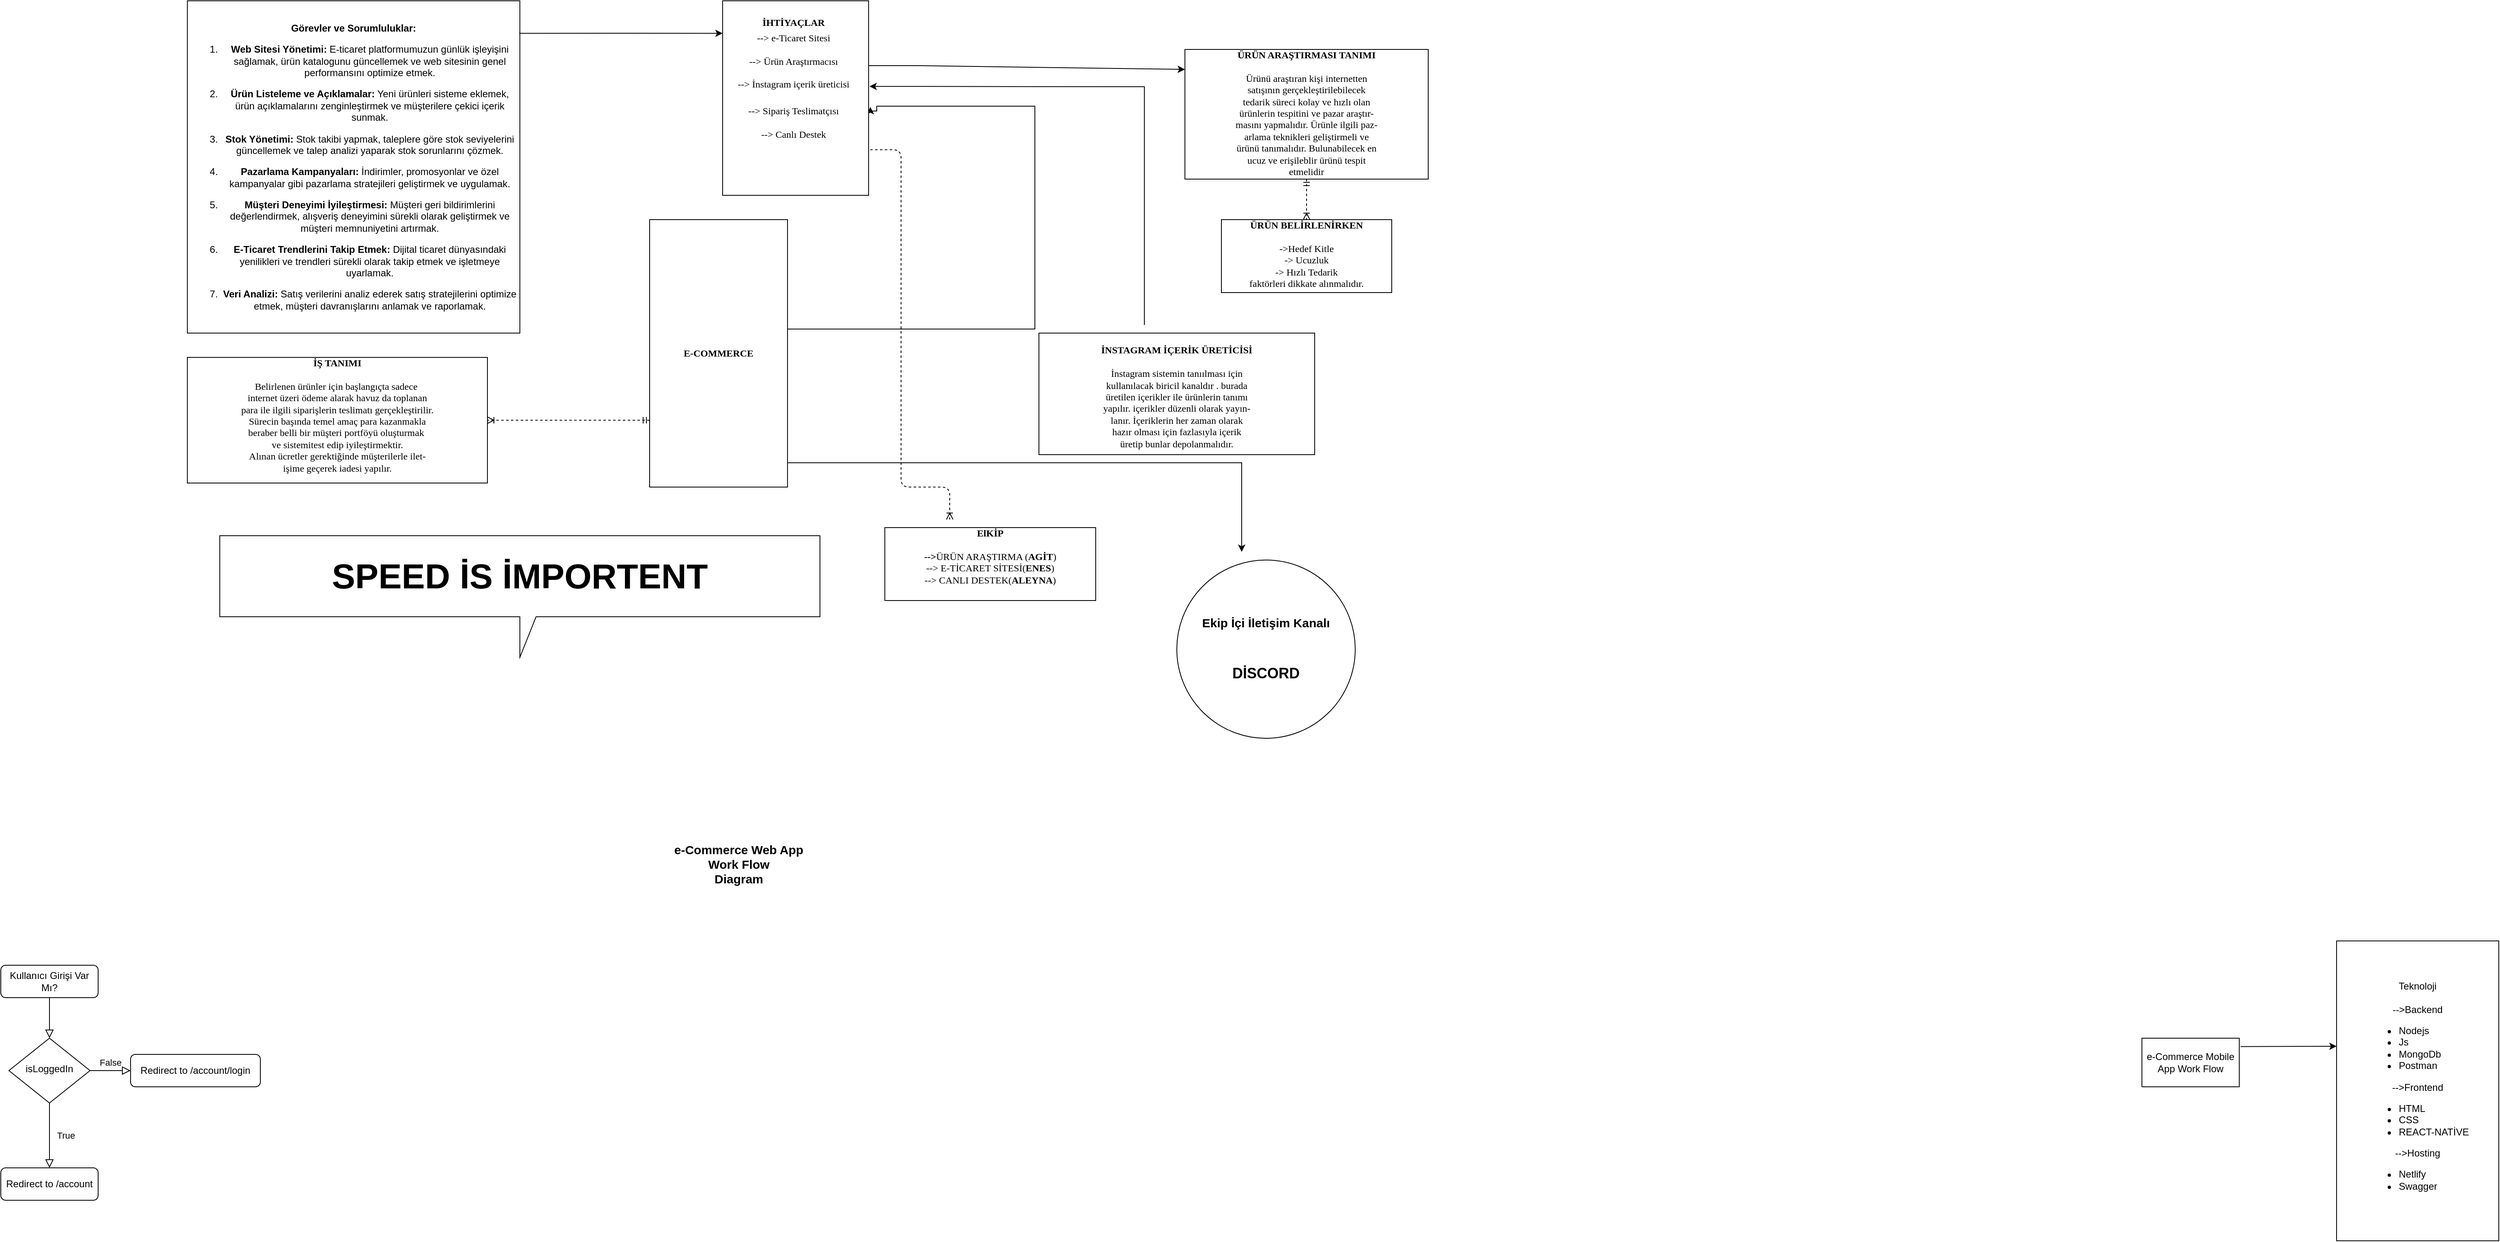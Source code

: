 <mxfile version="22.1.5" type="github">
  <diagram name="Page-1" id="2ca16b54-16f6-2749-3443-fa8db7711227">
    <mxGraphModel dx="2449" dy="2209" grid="1" gridSize="10" guides="1" tooltips="1" connect="1" arrows="1" fold="1" page="1" pageScale="1" pageWidth="1100" pageHeight="850" background="none" math="0" shadow="0">
      <root>
        <mxCell id="0" />
        <mxCell id="1" parent="0" />
        <mxCell id="2ed32ef02a7f4228-20" style="edgeStyle=orthogonalEdgeStyle;html=1;dashed=1;labelBackgroundColor=none;startArrow=ERmandOne;endArrow=ERoneToMany;fontFamily=Verdana;fontSize=12;align=left;" parent="1" source="2ed32ef02a7f4228-2" target="2ed32ef02a7f4228-11" edge="1">
          <mxGeometry relative="1" as="geometry" />
        </mxCell>
        <mxCell id="2ed32ef02a7f4228-2" value="&lt;div align=&quot;center&quot;&gt;&lt;b&gt;ÜRÜN ARAŞTIRMASI TANIMI&lt;/b&gt;&lt;/div&gt;&lt;div align=&quot;center&quot;&gt;&lt;br&gt;&lt;/div&gt;&lt;div align=&quot;center&quot;&gt;Ürünü araştıran kişi internetten &lt;br&gt;&lt;/div&gt;&lt;div align=&quot;center&quot;&gt;satışının gerçekleştirilebilecek &lt;br&gt;&lt;/div&gt;&lt;div align=&quot;center&quot;&gt;tedarik süreci kolay ve hızlı olan &lt;br&gt;&lt;/div&gt;&lt;div align=&quot;center&quot;&gt;ürünlerin tespitini ve pazar araştır-&lt;/div&gt;&lt;div align=&quot;center&quot;&gt;masını yapmalıdır. Ürünle ilgili paz-&lt;/div&gt;&lt;div align=&quot;center&quot;&gt;arlama teknikleri geliştirmeli ve &lt;br&gt;&lt;/div&gt;&lt;div align=&quot;center&quot;&gt;ürünü tanımalıdır. Bulunabilecek en &lt;br&gt;&lt;/div&gt;&lt;div align=&quot;center&quot;&gt;ucuz ve erişileblir ürünü tespit &lt;br&gt;&lt;/div&gt;&lt;div align=&quot;center&quot;&gt;etmelidir&lt;br&gt;&lt;/div&gt;&lt;div align=&quot;center&quot;&gt;&lt;b&gt;&lt;br&gt;&lt;/b&gt;&lt;/div&gt;" style="verticalAlign=top;align=center;overflow=fill;html=1;rounded=0;shadow=0;comic=0;labelBackgroundColor=none;strokeWidth=1;fontFamily=Verdana;fontSize=12" parent="1" vertex="1">
          <mxGeometry x="450" y="100" width="300" height="160" as="geometry" />
        </mxCell>
        <mxCell id="2ed32ef02a7f4228-22" style="edgeStyle=orthogonalEdgeStyle;html=1;exitX=0;exitY=0.75;entryX=1;entryY=0.5;dashed=1;labelBackgroundColor=none;startArrow=ERmandOne;endArrow=ERoneToMany;fontFamily=Verdana;fontSize=12;align=left;entryDx=0;entryDy=0;" parent="1" source="2ed32ef02a7f4228-8" target="i9xBxG8gcvza3OIVQHfW-5" edge="1">
          <mxGeometry relative="1" as="geometry">
            <mxPoint x="290" y="585" as="targetPoint" />
          </mxGeometry>
        </mxCell>
        <mxCell id="2ed32ef02a7f4228-6" value="&lt;div align=&quot;center&quot;&gt;&lt;b&gt;&lt;br&gt;&lt;/b&gt;&lt;/div&gt;&lt;div align=&quot;center&quot;&gt;&lt;b&gt;İNSTAGRAM İÇERİK ÜRETİCİSİ&lt;/b&gt;&lt;/div&gt;&lt;div align=&quot;center&quot;&gt;&lt;br&gt;&lt;/div&gt;&lt;div align=&quot;center&quot;&gt;İnstagram sistemin tanıılması için &lt;br&gt;&lt;/div&gt;&lt;div align=&quot;center&quot;&gt;kullanılacak biricil kanaldır . burada&lt;/div&gt;&lt;div align=&quot;center&quot;&gt;üretilen içerikler ile ürünlerin tanımı&lt;/div&gt;&lt;div align=&quot;center&quot;&gt;yapılır. içerikler düzenli olarak yayın-&lt;/div&gt;&lt;div align=&quot;center&quot;&gt;lanır. İçeriklerin her zaman olarak &lt;br&gt;&lt;/div&gt;&lt;div align=&quot;center&quot;&gt;hazır olması için fazlasıyla içerik &lt;br&gt;&lt;/div&gt;&lt;div align=&quot;center&quot;&gt;üretip bunlar depolanmalıdır.&lt;br&gt;&lt;/div&gt;" style="verticalAlign=top;align=center;overflow=fill;html=1;rounded=0;shadow=0;comic=0;labelBackgroundColor=none;strokeWidth=1;fontFamily=Verdana;fontSize=12" parent="1" vertex="1">
          <mxGeometry x="270" y="450" width="340" height="150" as="geometry" />
        </mxCell>
        <mxCell id="2ed32ef02a7f4228-7" value="&lt;div align=&quot;center&quot;&gt;&lt;b&gt;ElKİP&lt;/b&gt;&lt;/div&gt;&lt;div align=&quot;center&quot;&gt;&lt;b&gt;&lt;br&gt;&lt;/b&gt;&lt;/div&gt;&lt;div align=&quot;center&quot;&gt;&lt;b&gt;--&amp;gt;&lt;/b&gt;ÜRÜN ARAŞTIRMA (&lt;b&gt;AGİT&lt;/b&gt;)&lt;/div&gt;&lt;div align=&quot;center&quot;&gt;--&amp;gt; E-TİCARET SİTESİ(&lt;b&gt;ENES&lt;/b&gt;)&lt;/div&gt;&lt;div align=&quot;center&quot;&gt;--&amp;gt; CANLI DESTEK(&lt;b&gt;ALEYNA&lt;/b&gt;)&lt;br&gt;&lt;/div&gt;&lt;div align=&quot;center&quot;&gt;&lt;br&gt;&lt;/div&gt;" style="verticalAlign=top;align=center;overflow=fill;html=1;rounded=0;shadow=0;comic=0;labelBackgroundColor=none;strokeWidth=1;fontFamily=Verdana;fontSize=12" parent="1" vertex="1">
          <mxGeometry x="80" y="690" width="260" height="90" as="geometry" />
        </mxCell>
        <mxCell id="2ed32ef02a7f4228-17" style="edgeStyle=orthogonalEdgeStyle;html=1;labelBackgroundColor=none;startArrow=ERmandOne;endArrow=ERoneToMany;fontFamily=Verdana;fontSize=12;align=left;dashed=1;" parent="1" edge="1">
          <mxGeometry relative="1" as="geometry">
            <mxPoint x="50" y="223.75" as="sourcePoint" />
            <mxPoint x="160" y="680" as="targetPoint" />
            <Array as="points">
              <mxPoint x="100" y="224" />
              <mxPoint x="100" y="640" />
            </Array>
          </mxGeometry>
        </mxCell>
        <mxCell id="i9xBxG8gcvza3OIVQHfW-8" style="edgeStyle=orthogonalEdgeStyle;rounded=0;orthogonalLoop=1;jettySize=auto;html=1;entryX=1.012;entryY=0.546;entryDx=0;entryDy=0;entryPerimeter=0;" parent="1" source="2ed32ef02a7f4228-8" target="2ed32ef02a7f4228-10" edge="1">
          <mxGeometry relative="1" as="geometry">
            <mxPoint x="80" y="180" as="targetPoint" />
            <Array as="points">
              <mxPoint x="265" y="445" />
              <mxPoint x="265" y="170" />
              <mxPoint x="70" y="170" />
              <mxPoint x="70" y="176" />
            </Array>
          </mxGeometry>
        </mxCell>
        <mxCell id="2ed32ef02a7f4228-8" value="&lt;div align=&quot;center&quot;&gt;&lt;br&gt;&lt;/div&gt;&lt;div align=&quot;center&quot;&gt;&lt;br&gt;&lt;/div&gt;&lt;div align=&quot;center&quot;&gt;&lt;br&gt;&lt;/div&gt;&lt;div align=&quot;center&quot;&gt;&lt;br&gt;&lt;/div&gt;&lt;div align=&quot;center&quot;&gt;&lt;br&gt;&lt;/div&gt;&lt;div align=&quot;center&quot;&gt;&lt;br&gt;&lt;/div&gt;&lt;div align=&quot;center&quot;&gt;&lt;br&gt;&lt;/div&gt;&lt;div align=&quot;center&quot;&gt;&lt;br&gt;&lt;/div&gt;&lt;div align=&quot;center&quot;&gt;&lt;br&gt;&lt;/div&gt;&lt;div align=&quot;center&quot;&gt;&lt;br&gt;&lt;/div&gt;&lt;div align=&quot;center&quot;&gt;&lt;br&gt;&lt;/div&gt;&lt;div align=&quot;center&quot;&gt;&lt;b&gt;E-COMMERCE &lt;/b&gt;&lt;br&gt;&lt;/div&gt;&lt;table align=&quot;center&quot; style=&quot;width: 100% ; font-size: 1em&quot; cellpadding=&quot;2&quot; cellspacing=&quot;0&quot;&gt;&lt;tbody&gt;&lt;tr&gt;&lt;td&gt;&lt;br&gt;&lt;/td&gt;&lt;td&gt;&lt;br&gt;&lt;/td&gt;&lt;/tr&gt;&lt;tr&gt;&lt;td&gt;&lt;br&gt;&lt;/td&gt;&lt;td&gt;&lt;br&gt;&lt;/td&gt;&lt;/tr&gt;&lt;tr&gt;&lt;td&gt;&lt;br&gt;&lt;/td&gt;&lt;td&gt;&lt;br&gt;&lt;/td&gt;&lt;/tr&gt;&lt;tr&gt;&lt;td&gt;&lt;br&gt;&lt;/td&gt;&lt;td&gt;&lt;br&gt;&lt;/td&gt;&lt;/tr&gt;&lt;tr&gt;&lt;td&gt;&lt;br&gt;&lt;/td&gt;&lt;td&gt;&lt;br&gt;&lt;/td&gt;&lt;/tr&gt;&lt;tr&gt;&lt;td&gt;&lt;br&gt;&lt;/td&gt;&lt;td&gt;&lt;br&gt;&lt;/td&gt;&lt;/tr&gt;&lt;tr&gt;&lt;td&gt;&lt;br&gt;&lt;/td&gt;&lt;td&gt;&lt;br&gt;&lt;/td&gt;&lt;/tr&gt;&lt;tr&gt;&lt;td&gt;&lt;br&gt;&lt;/td&gt;&lt;td&gt;&lt;br&gt;&lt;/td&gt;&lt;/tr&gt;&lt;tr&gt;&lt;td&gt;&lt;br&gt;&lt;/td&gt;&lt;td&gt;&lt;br&gt;&lt;/td&gt;&lt;/tr&gt;&lt;tr&gt;&lt;td&gt;&lt;br&gt;&lt;/td&gt;&lt;td&gt;&lt;br&gt;&lt;/td&gt;&lt;/tr&gt;&lt;tr&gt;&lt;td&gt;&lt;br&gt;&lt;/td&gt;&lt;td&gt;&lt;br&gt;&lt;/td&gt;&lt;/tr&gt;&lt;tr&gt;&lt;td&gt;&lt;br&gt;&lt;/td&gt;&lt;td&gt;&lt;br&gt;&lt;/td&gt;&lt;/tr&gt;&lt;tr&gt;&lt;td&gt;&lt;br&gt;&lt;/td&gt;&lt;td&gt;&lt;br&gt;&lt;/td&gt;&lt;/tr&gt;&lt;tr&gt;&lt;td&gt;&lt;br&gt;&lt;/td&gt;&lt;td&gt;&lt;br&gt;&lt;/td&gt;&lt;/tr&gt;&lt;tr&gt;&lt;td&gt;&lt;br&gt;&lt;/td&gt;&lt;td&gt;&lt;br&gt;&lt;/td&gt;&lt;/tr&gt;&lt;tr&gt;&lt;td&gt;&lt;br&gt;&lt;/td&gt;&lt;td&gt;&lt;br&gt;&lt;/td&gt;&lt;/tr&gt;&lt;tr&gt;&lt;td&gt;&lt;br&gt;&lt;/td&gt;&lt;td&gt;&lt;br&gt;&lt;/td&gt;&lt;/tr&gt;&lt;/tbody&gt;&lt;/table&gt;" style="verticalAlign=top;align=center;overflow=fill;html=1;rounded=0;shadow=0;comic=0;labelBackgroundColor=none;strokeWidth=1;fontFamily=Verdana;fontSize=12" parent="1" vertex="1">
          <mxGeometry x="-210" y="310" width="170" height="330" as="geometry" />
        </mxCell>
        <mxCell id="2ed32ef02a7f4228-10" value="&lt;table align=&quot;center&quot; style=&quot;width: 100% ; font-size: 1em&quot; cellpadding=&quot;2&quot; cellspacing=&quot;0&quot;&gt;&lt;tbody&gt;&lt;tr&gt;&lt;td&gt;&lt;br&gt;&lt;/td&gt;&lt;td&gt;&lt;br&gt;&lt;/td&gt;&lt;/tr&gt;&lt;tr&gt;&lt;td&gt;&lt;b&gt;İHTİYAÇLAR&lt;/b&gt;&lt;br&gt;&lt;/td&gt;&lt;td&gt;&lt;br&gt;&lt;/td&gt;&lt;/tr&gt;&lt;tr&gt;&lt;td&gt;--&amp;gt; e-Ticaret Sitesi&lt;br&gt;&lt;br&gt;--&amp;gt; Ürün Araştırmacısı&lt;br&gt;&lt;br&gt;--&amp;gt; İnstagram içerik üreticisi&lt;br&gt;&lt;/td&gt;&lt;td&gt;&lt;br&gt;&lt;/td&gt;&lt;/tr&gt;&lt;tr&gt;&lt;td&gt;&lt;br&gt;--&amp;gt; Sipariş Teslimatçısı&lt;br&gt;&lt;br&gt;--&amp;gt; Canlı Destek &lt;br&gt;&lt;br&gt;&lt;br&gt;&lt;/td&gt;&lt;td&gt;&lt;br&gt;&lt;/td&gt;&lt;/tr&gt;&lt;tr&gt;&lt;td&gt;&lt;br&gt;&lt;/td&gt;&lt;td&gt;&lt;br&gt;&lt;/td&gt;&lt;/tr&gt;&lt;tr&gt;&lt;td&gt;&lt;br&gt;&lt;/td&gt;&lt;td&gt;&lt;br&gt;&lt;/td&gt;&lt;/tr&gt;&lt;tr&gt;&lt;td&gt;&lt;br&gt;&lt;/td&gt;&lt;td&gt;&lt;br&gt;&lt;/td&gt;&lt;/tr&gt;&lt;tr&gt;&lt;td&gt;&lt;br&gt;&lt;/td&gt;&lt;td&gt;&lt;br&gt;&lt;/td&gt;&lt;/tr&gt;&lt;tr&gt;&lt;td&gt;&lt;br&gt;&lt;/td&gt;&lt;td&gt;&lt;br&gt;&lt;/td&gt;&lt;/tr&gt;&lt;tr&gt;&lt;td&gt;&lt;br&gt;&lt;/td&gt;&lt;td&gt;&lt;br&gt;&lt;/td&gt;&lt;/tr&gt;&lt;tr&gt;&lt;td&gt;&lt;br&gt;&lt;/td&gt;&lt;td&gt;&lt;br&gt;&lt;/td&gt;&lt;/tr&gt;&lt;tr&gt;&lt;td&gt;&lt;br&gt;&lt;/td&gt;&lt;td&gt;&lt;br&gt;&lt;/td&gt;&lt;/tr&gt;&lt;/tbody&gt;&lt;/table&gt;" style="verticalAlign=top;align=center;overflow=fill;html=1;rounded=0;shadow=0;comic=0;labelBackgroundColor=none;strokeWidth=1;fontFamily=Verdana;fontSize=12" parent="1" vertex="1">
          <mxGeometry x="-120" y="40" width="180" height="240" as="geometry" />
        </mxCell>
        <mxCell id="2ed32ef02a7f4228-11" value="&lt;div align=&quot;center&quot;&gt;&lt;b&gt;ÜRÜN BELİRLENİRKEN&lt;/b&gt;&lt;/div&gt;&lt;div align=&quot;center&quot;&gt;&lt;br&gt;&lt;/div&gt;&lt;div align=&quot;center&quot;&gt;-&amp;gt;Hedef Kitle&lt;/div&gt;&lt;div align=&quot;center&quot;&gt;-&amp;gt; Ucuzluk&lt;/div&gt;&lt;div align=&quot;center&quot;&gt;-&amp;gt; Hızlı Tedarik&lt;/div&gt;&lt;div align=&quot;center&quot;&gt;faktörleri dikkate alınmalıdır.&lt;br&gt;&lt;/div&gt;" style="verticalAlign=top;align=center;overflow=fill;html=1;rounded=0;shadow=0;comic=0;labelBackgroundColor=none;strokeWidth=1;fontFamily=Verdana;fontSize=12" parent="1" vertex="1">
          <mxGeometry x="495" y="310" width="210" height="90" as="geometry" />
        </mxCell>
        <mxCell id="i9xBxG8gcvza3OIVQHfW-5" value="&lt;div align=&quot;center&quot;&gt;&lt;b&gt;İŞ TANIMI&lt;br&gt;&lt;/b&gt;&lt;/div&gt;&lt;div align=&quot;left&quot;&gt;&lt;b&gt;&lt;br&gt;&lt;/b&gt;&lt;/div&gt;&lt;div align=&quot;center&quot;&gt;Belirlenen ürünler için başlangıçta sadece&amp;nbsp;&lt;/div&gt;&lt;div align=&quot;center&quot;&gt;internet üzeri ödeme alarak havuz da toplanan&lt;/div&gt;&lt;div align=&quot;center&quot;&gt;para ile ilgili siparişlerin teslimatı gerçekleştirilir.&lt;/div&gt;&lt;div align=&quot;center&quot;&gt;Sürecin başında temel amaç para kazanmakla &lt;br&gt;&lt;/div&gt;&lt;div align=&quot;center&quot;&gt;beraber belli bir müşteri portföyü oluşturmak&amp;nbsp;&lt;/div&gt;&lt;div align=&quot;center&quot;&gt;ve sistemitest edip iyileştirmektir.&lt;/div&gt;&lt;div align=&quot;center&quot;&gt;Alınan ücretler gerektiğinde müşterilerle ilet-&lt;/div&gt;&lt;div align=&quot;center&quot;&gt;işime geçerek iadesi yapılır. &lt;br&gt;  &lt;/div&gt;" style="verticalAlign=top;align=left;overflow=fill;html=1;rounded=0;shadow=0;comic=0;labelBackgroundColor=none;strokeWidth=1;fontFamily=Verdana;fontSize=12" parent="1" vertex="1">
          <mxGeometry x="-780" y="480" width="370" height="155" as="geometry" />
        </mxCell>
        <mxCell id="i9xBxG8gcvza3OIVQHfW-10" value="" style="endArrow=classic;html=1;rounded=0;entryX=0;entryY=0.154;entryDx=0;entryDy=0;entryPerimeter=0;" parent="1" target="2ed32ef02a7f4228-2" edge="1">
          <mxGeometry width="50" height="50" relative="1" as="geometry">
            <mxPoint x="120" y="120" as="sourcePoint" />
            <mxPoint x="280" y="120" as="targetPoint" />
            <Array as="points">
              <mxPoint x="60" y="120" />
              <mxPoint x="120" y="120" />
            </Array>
          </mxGeometry>
        </mxCell>
        <mxCell id="i9xBxG8gcvza3OIVQHfW-11" value="&lt;p&gt;&lt;strong&gt;Görevler ve Sorumluluklar:&lt;/strong&gt;&lt;/p&gt;&lt;ol&gt;&lt;li&gt;&lt;p&gt;&lt;strong&gt;Web Sitesi Yönetimi:&lt;/strong&gt; E-ticaret platformumuzun günlük işleyişini sağlamak, ürün katalogunu güncellemek ve web sitesinin genel performansını optimize etmek.&lt;/p&gt;&lt;/li&gt;&lt;li&gt;&lt;p&gt;&lt;strong&gt;Ürün Listeleme ve Açıklamalar:&lt;/strong&gt; Yeni ürünleri sisteme eklemek, ürün açıklamalarını zenginleştirmek ve müşterilere çekici içerik sunmak.&lt;/p&gt;&lt;/li&gt;&lt;li&gt;&lt;p&gt;&lt;strong&gt;Stok Yönetimi:&lt;/strong&gt; Stok takibi yapmak, taleplere göre stok seviyelerini güncellemek ve talep analizi yaparak stok sorunlarını çözmek.&lt;/p&gt;&lt;/li&gt;&lt;li&gt;&lt;p&gt;&lt;strong&gt;Pazarlama Kampanyaları:&lt;/strong&gt; İndirimler, promosyonlar ve özel kampanyalar gibi pazarlama stratejileri geliştirmek ve uygulamak.&lt;/p&gt;&lt;/li&gt;&lt;li&gt;&lt;p&gt;&lt;strong&gt;Müşteri Deneyimi İyileştirmesi:&lt;/strong&gt; Müşteri geri bildirimlerini değerlendirmek, alışveriş deneyimini sürekli olarak geliştirmek ve müşteri memnuniyetini artırmak.&lt;/p&gt;&lt;/li&gt;&lt;li&gt;&lt;p&gt;&lt;strong&gt;E-Ticaret Trendlerini Takip Etmek:&lt;/strong&gt; Dijital ticaret dünyasındaki yenilikleri ve trendleri sürekli olarak takip etmek ve işletmeye uyarlamak.&lt;/p&gt;&lt;/li&gt;&lt;li&gt;&lt;p&gt;&lt;strong&gt;Veri Analizi:&lt;/strong&gt; Satış verilerini analiz ederek satış stratejilerini optimize etmek, müşteri davranışlarını anlamak ve raporlamak.&lt;/p&gt;&lt;/li&gt;&lt;/ol&gt;" style="whiteSpace=wrap;html=1;aspect=fixed;" parent="1" vertex="1">
          <mxGeometry x="-780" y="40" width="410" height="410" as="geometry" />
        </mxCell>
        <mxCell id="i9xBxG8gcvza3OIVQHfW-14" value="" style="endArrow=classic;html=1;rounded=0;exitX=0.998;exitY=0.098;exitDx=0;exitDy=0;exitPerimeter=0;entryX=0;entryY=0.167;entryDx=0;entryDy=0;entryPerimeter=0;" parent="1" source="i9xBxG8gcvza3OIVQHfW-11" target="2ed32ef02a7f4228-10" edge="1">
          <mxGeometry width="50" height="50" relative="1" as="geometry">
            <mxPoint x="-120" y="380" as="sourcePoint" />
            <mxPoint x="-70" y="330" as="targetPoint" />
            <Array as="points">
              <mxPoint x="-240" y="80" />
            </Array>
          </mxGeometry>
        </mxCell>
        <mxCell id="i9xBxG8gcvza3OIVQHfW-16" value="" style="endArrow=classic;html=1;rounded=0;entryX=1.006;entryY=0.44;entryDx=0;entryDy=0;entryPerimeter=0;" parent="1" target="2ed32ef02a7f4228-10" edge="1">
          <mxGeometry width="50" height="50" relative="1" as="geometry">
            <mxPoint x="400" y="440" as="sourcePoint" />
            <mxPoint x="400" y="140" as="targetPoint" />
            <Array as="points">
              <mxPoint x="400" y="146" />
            </Array>
          </mxGeometry>
        </mxCell>
        <mxCell id="i9xBxG8gcvza3OIVQHfW-17" value="&lt;font style=&quot;font-size: 43px;&quot;&gt;&lt;b&gt;SPEED İS İMPORTENT&lt;br&gt;&lt;/b&gt;&lt;/font&gt;" style="shape=callout;whiteSpace=wrap;html=1;perimeter=calloutPerimeter;size=50;position=0.5;" parent="1" vertex="1">
          <mxGeometry x="-740" y="700" width="740" height="150" as="geometry" />
        </mxCell>
        <mxCell id="5O1IqGXms_TVmA95R5Zz-1" value="" style="endArrow=classic;html=1;rounded=0;" parent="1" edge="1">
          <mxGeometry width="50" height="50" relative="1" as="geometry">
            <mxPoint x="-40" y="610" as="sourcePoint" />
            <mxPoint x="520" y="720" as="targetPoint" />
            <Array as="points">
              <mxPoint x="520" y="610" />
            </Array>
          </mxGeometry>
        </mxCell>
        <mxCell id="5O1IqGXms_TVmA95R5Zz-2" value="&lt;div&gt;&lt;b&gt;&lt;font style=&quot;font-size: 15px;&quot;&gt;Ekip İçi İletişim Kanalı &lt;/font&gt;&lt;br&gt;&lt;/b&gt;&lt;/div&gt;&lt;div&gt;&lt;b&gt;&lt;br&gt;&lt;/b&gt;&lt;/div&gt;&lt;div&gt;&lt;b&gt;&lt;br&gt;&lt;/b&gt;&lt;/div&gt;&lt;div&gt;&lt;b&gt;&lt;br&gt;&lt;/b&gt;&lt;/div&gt;&lt;div style=&quot;font-size: 18px;&quot;&gt;&lt;b&gt;&lt;font style=&quot;font-size: 18px;&quot;&gt;DİSCORD&lt;br&gt;&lt;/font&gt;&lt;/b&gt;&lt;/div&gt;" style="ellipse;whiteSpace=wrap;html=1;aspect=fixed;" parent="1" vertex="1">
          <mxGeometry x="440" y="730" width="220" height="220" as="geometry" />
        </mxCell>
        <mxCell id="5O1IqGXms_TVmA95R5Zz-3" value="" style="rounded=0;html=1;jettySize=auto;orthogonalLoop=1;fontSize=11;endArrow=block;endFill=0;endSize=8;strokeWidth=1;shadow=0;labelBackgroundColor=none;edgeStyle=orthogonalEdgeStyle;" parent="1" source="5O1IqGXms_TVmA95R5Zz-4" target="5O1IqGXms_TVmA95R5Zz-7" edge="1">
          <mxGeometry relative="1" as="geometry" />
        </mxCell>
        <mxCell id="5O1IqGXms_TVmA95R5Zz-4" value="Kullanıcı Girişi Var Mı?" style="rounded=1;whiteSpace=wrap;html=1;fontSize=12;glass=0;strokeWidth=1;shadow=0;" parent="1" vertex="1">
          <mxGeometry x="-1010" y="1230" width="120" height="40" as="geometry" />
        </mxCell>
        <mxCell id="5O1IqGXms_TVmA95R5Zz-5" value="True" style="rounded=0;html=1;jettySize=auto;orthogonalLoop=1;fontSize=11;endArrow=block;endFill=0;endSize=8;strokeWidth=1;shadow=0;labelBackgroundColor=none;edgeStyle=orthogonalEdgeStyle;" parent="1" source="5O1IqGXms_TVmA95R5Zz-7" target="5O1IqGXms_TVmA95R5Zz-13" edge="1">
          <mxGeometry y="20" relative="1" as="geometry">
            <mxPoint as="offset" />
            <mxPoint x="-950" y="1480.0" as="targetPoint" />
          </mxGeometry>
        </mxCell>
        <mxCell id="5O1IqGXms_TVmA95R5Zz-6" value="False" style="edgeStyle=orthogonalEdgeStyle;rounded=0;html=1;jettySize=auto;orthogonalLoop=1;fontSize=11;endArrow=block;endFill=0;endSize=8;strokeWidth=1;shadow=0;labelBackgroundColor=none;" parent="1" source="5O1IqGXms_TVmA95R5Zz-7" target="5O1IqGXms_TVmA95R5Zz-8" edge="1">
          <mxGeometry y="10" relative="1" as="geometry">
            <mxPoint as="offset" />
          </mxGeometry>
        </mxCell>
        <mxCell id="5O1IqGXms_TVmA95R5Zz-7" value="isLoggedIn" style="rhombus;whiteSpace=wrap;html=1;shadow=0;fontFamily=Helvetica;fontSize=12;align=center;strokeWidth=1;spacing=6;spacingTop=-4;" parent="1" vertex="1">
          <mxGeometry x="-1000" y="1320" width="100" height="80" as="geometry" />
        </mxCell>
        <mxCell id="5O1IqGXms_TVmA95R5Zz-8" value="Redirect to /account/login" style="rounded=1;whiteSpace=wrap;html=1;fontSize=12;glass=0;strokeWidth=1;shadow=0;" parent="1" vertex="1">
          <mxGeometry x="-850" y="1340" width="160" height="40" as="geometry" />
        </mxCell>
        <mxCell id="5O1IqGXms_TVmA95R5Zz-13" value="&lt;div&gt;Redirect to /account&lt;br&gt;&lt;/div&gt;" style="rounded=1;whiteSpace=wrap;html=1;fontSize=12;glass=0;strokeWidth=1;shadow=0;" parent="1" vertex="1">
          <mxGeometry x="-1010" y="1480" width="120" height="40" as="geometry" />
        </mxCell>
        <mxCell id="5O1IqGXms_TVmA95R5Zz-15" value="&lt;div style=&quot;font-size: 15px;&quot;&gt;&lt;font style=&quot;font-size: 15px;&quot;&gt;&lt;b&gt;e-Commerce Web App Work Flow &lt;br&gt;&lt;/b&gt;&lt;/font&gt;&lt;/div&gt;&lt;div style=&quot;font-size: 15px;&quot;&gt;&lt;font style=&quot;font-size: 15px;&quot;&gt;&lt;b&gt;&lt;font style=&quot;font-size: 15px;&quot;&gt;Diagram&lt;/font&gt;&lt;br&gt;&lt;/b&gt;&lt;/font&gt;&lt;/div&gt;" style="text;strokeColor=none;align=center;fillColor=none;html=1;verticalAlign=middle;whiteSpace=wrap;rounded=0;" parent="1" vertex="1">
          <mxGeometry x="-200" y="1050" width="200" height="110" as="geometry" />
        </mxCell>
        <mxCell id="kjNT_eM3_dsYezInZOTn-1" value="e-Commerce Mobile App Work Flow" style="whiteSpace=wrap;html=1;" vertex="1" parent="1">
          <mxGeometry x="1630" y="1320" width="120" height="60" as="geometry" />
        </mxCell>
        <mxCell id="kjNT_eM3_dsYezInZOTn-4" value="" style="endArrow=classic;html=1;rounded=0;exitX=1.014;exitY=0.172;exitDx=0;exitDy=0;exitPerimeter=0;" edge="1" parent="1" source="kjNT_eM3_dsYezInZOTn-1">
          <mxGeometry width="50" height="50" relative="1" as="geometry">
            <mxPoint x="1880" y="1560" as="sourcePoint" />
            <mxPoint x="1870" y="1330" as="targetPoint" />
            <Array as="points">
              <mxPoint x="1870" y="1330" />
            </Array>
          </mxGeometry>
        </mxCell>
        <mxCell id="kjNT_eM3_dsYezInZOTn-5" value="&lt;div&gt;Teknoloji&lt;/div&gt;&lt;div&gt;&lt;br&gt;&lt;/div&gt;&lt;div&gt;--&amp;gt;Backend&lt;/div&gt;&lt;div align=&quot;left&quot;&gt;&lt;ul&gt;&lt;li&gt;Nodejs&lt;/li&gt;&lt;li&gt;Js&lt;/li&gt;&lt;li&gt;MongoDb&lt;/li&gt;&lt;li&gt;Postman&lt;br&gt;&lt;/li&gt;&lt;/ul&gt;&lt;/div&gt;&lt;div&gt;--&amp;gt;Frontend&lt;/div&gt;&lt;div&gt;&lt;div align=&quot;left&quot;&gt;&lt;ul&gt;&lt;li&gt;HTML&lt;/li&gt;&lt;li&gt;CSS&lt;/li&gt;&lt;li&gt;REACT-NATİVE&lt;/li&gt;&lt;/ul&gt;&lt;/div&gt;--&amp;gt;Hosting&lt;/div&gt;&lt;div align=&quot;left&quot;&gt;&lt;ul&gt;&lt;li&gt;Netlify&lt;/li&gt;&lt;li&gt;Swagger&lt;br&gt;&lt;/li&gt;&lt;/ul&gt;&lt;/div&gt;" style="rounded=0;whiteSpace=wrap;html=1;" vertex="1" parent="1">
          <mxGeometry x="1870" y="1200" width="200" height="370" as="geometry" />
        </mxCell>
      </root>
    </mxGraphModel>
  </diagram>
</mxfile>
